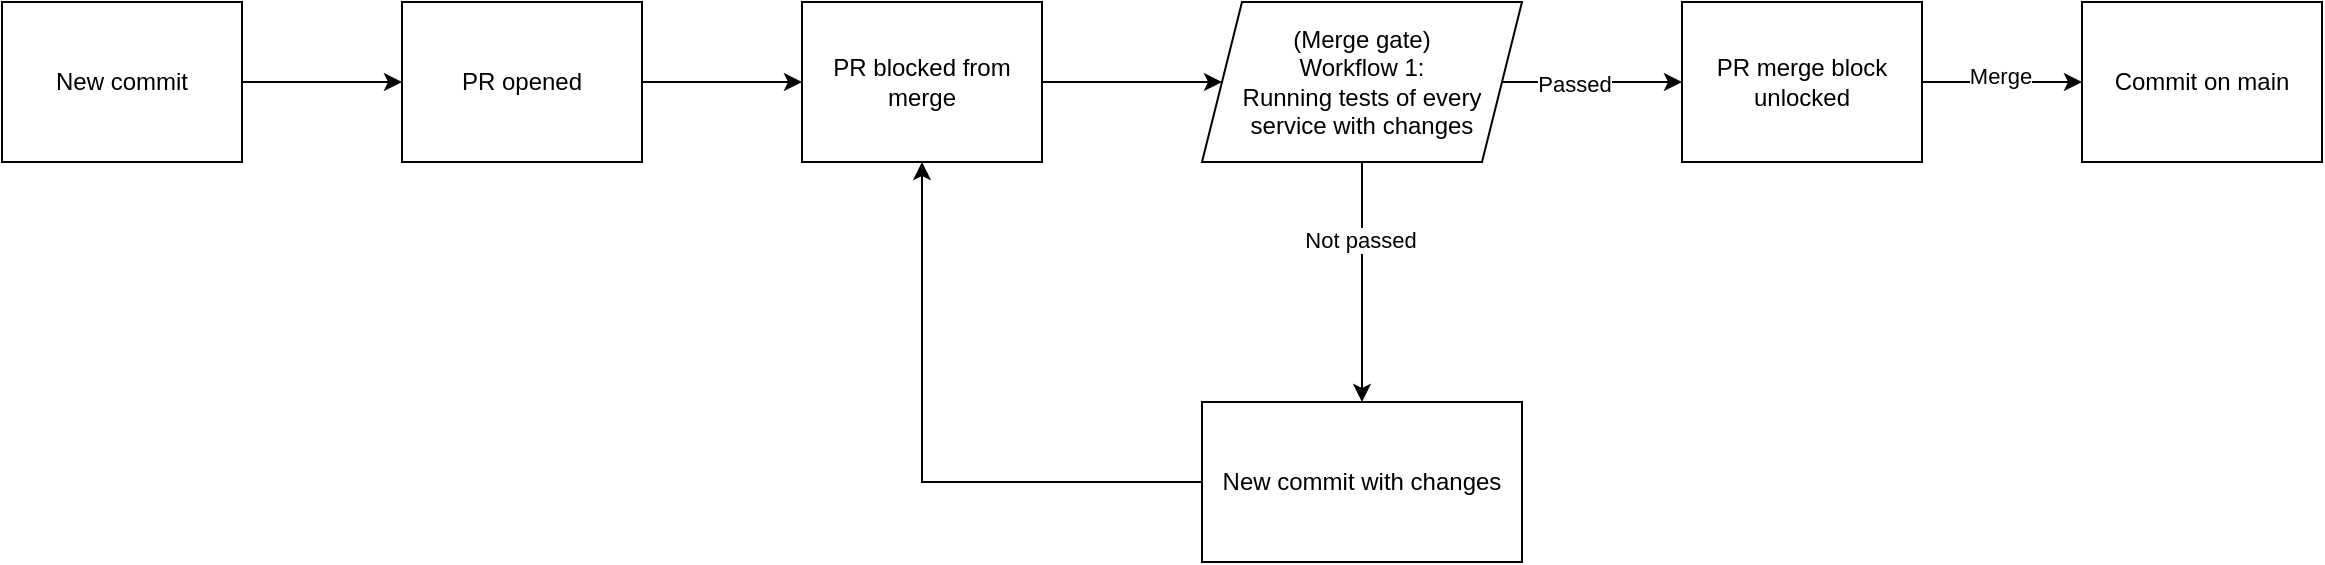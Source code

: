 <mxfile>
    <diagram name="Strona-1" id="0rxzClErRg4FRIJjoY4H">
        <mxGraphModel dx="1296" dy="807" grid="1" gridSize="10" guides="1" tooltips="1" connect="1" arrows="1" fold="1" page="1" pageScale="1" pageWidth="850" pageHeight="1100" math="0" shadow="0">
            <root>
                <mxCell id="0"/>
                <mxCell id="1" parent="0"/>
                <mxCell id="hI-XZIwANa7J9hPfzNEB-29" style="edgeStyle=orthogonalEdgeStyle;rounded=0;orthogonalLoop=1;jettySize=auto;html=1;entryX=0.5;entryY=0;entryDx=0;entryDy=0;exitX=0.5;exitY=1;exitDx=0;exitDy=0;" parent="1" source="hI-XZIwANa7J9hPfzNEB-6" target="hI-XZIwANa7J9hPfzNEB-33" edge="1">
                    <mxGeometry relative="1" as="geometry">
                        <mxPoint x="730" y="370" as="sourcePoint"/>
                        <mxPoint x="680" y="340" as="targetPoint"/>
                        <Array as="points">
                            <mxPoint x="720" y="480"/>
                            <mxPoint x="720" y="480"/>
                        </Array>
                    </mxGeometry>
                </mxCell>
                <mxCell id="hI-XZIwANa7J9hPfzNEB-37" value="Not passed" style="edgeLabel;html=1;align=center;verticalAlign=middle;resizable=0;points=[];" parent="hI-XZIwANa7J9hPfzNEB-29" vertex="1" connectable="0">
                    <mxGeometry x="-0.357" y="-1" relative="1" as="geometry">
                        <mxPoint as="offset"/>
                    </mxGeometry>
                </mxCell>
                <mxCell id="5" style="edgeStyle=none;html=1;exitX=1;exitY=0.5;exitDx=0;exitDy=0;entryX=0;entryY=0.5;entryDx=0;entryDy=0;" edge="1" parent="1" source="hI-XZIwANa7J9hPfzNEB-6" target="hI-XZIwANa7J9hPfzNEB-25">
                    <mxGeometry relative="1" as="geometry"/>
                </mxCell>
                <mxCell id="6" value="Passed" style="edgeLabel;html=1;align=center;verticalAlign=middle;resizable=0;points=[];" vertex="1" connectable="0" parent="5">
                    <mxGeometry x="-0.209" y="-1" relative="1" as="geometry">
                        <mxPoint as="offset"/>
                    </mxGeometry>
                </mxCell>
                <mxCell id="hI-XZIwANa7J9hPfzNEB-6" value="(Merge gate)&lt;div&gt;Workflow 1:&lt;br&gt;&lt;div&gt;Running tests of every service with changes&lt;/div&gt;&lt;/div&gt;" style="shape=parallelogram;perimeter=parallelogramPerimeter;whiteSpace=wrap;html=1;fixedSize=1;" parent="1" vertex="1">
                    <mxGeometry x="640" y="280" width="160" height="80" as="geometry"/>
                </mxCell>
                <mxCell id="hI-XZIwANa7J9hPfzNEB-15" style="edgeStyle=orthogonalEdgeStyle;rounded=0;orthogonalLoop=1;jettySize=auto;html=1;exitX=1;exitY=0.5;exitDx=0;exitDy=0;entryX=0;entryY=0.5;entryDx=0;entryDy=0;" parent="1" source="hI-XZIwANa7J9hPfzNEB-9" target="hI-XZIwANa7J9hPfzNEB-14" edge="1">
                    <mxGeometry relative="1" as="geometry"/>
                </mxCell>
                <mxCell id="hI-XZIwANa7J9hPfzNEB-9" value="PR opened" style="rounded=0;whiteSpace=wrap;html=1;" parent="1" vertex="1">
                    <mxGeometry x="240" y="280" width="120" height="80" as="geometry"/>
                </mxCell>
                <mxCell id="3" style="edgeStyle=none;html=1;exitX=1;exitY=0.5;exitDx=0;exitDy=0;entryX=0;entryY=0.5;entryDx=0;entryDy=0;" edge="1" parent="1" source="hI-XZIwANa7J9hPfzNEB-1" target="hI-XZIwANa7J9hPfzNEB-9">
                    <mxGeometry relative="1" as="geometry"/>
                </mxCell>
                <mxCell id="hI-XZIwANa7J9hPfzNEB-1" value="New commit" style="rounded=0;whiteSpace=wrap;html=1;" parent="1" vertex="1">
                    <mxGeometry x="40" y="280" width="120" height="80" as="geometry"/>
                </mxCell>
                <mxCell id="hI-XZIwANa7J9hPfzNEB-16" style="edgeStyle=orthogonalEdgeStyle;rounded=0;orthogonalLoop=1;jettySize=auto;html=1;exitX=1;exitY=0.5;exitDx=0;exitDy=0;entryX=0;entryY=0.5;entryDx=0;entryDy=0;" parent="1" source="hI-XZIwANa7J9hPfzNEB-14" target="hI-XZIwANa7J9hPfzNEB-6" edge="1">
                    <mxGeometry relative="1" as="geometry"/>
                </mxCell>
                <mxCell id="hI-XZIwANa7J9hPfzNEB-14" value="PR blocked from merge" style="rounded=0;whiteSpace=wrap;html=1;" parent="1" vertex="1">
                    <mxGeometry x="440" y="280" width="120" height="80" as="geometry"/>
                </mxCell>
                <mxCell id="hI-XZIwANa7J9hPfzNEB-26" style="edgeStyle=orthogonalEdgeStyle;rounded=0;orthogonalLoop=1;jettySize=auto;html=1;exitX=1;exitY=0.5;exitDx=0;exitDy=0;entryX=0;entryY=0.5;entryDx=0;entryDy=0;" parent="1" source="hI-XZIwANa7J9hPfzNEB-25" edge="1" target="hI-XZIwANa7J9hPfzNEB-28">
                    <mxGeometry relative="1" as="geometry">
                        <mxPoint x="499.529" y="100.0" as="targetPoint"/>
                    </mxGeometry>
                </mxCell>
                <mxCell id="hI-XZIwANa7J9hPfzNEB-27" value="Merge" style="edgeLabel;html=1;align=center;verticalAlign=middle;resizable=0;points=[];" parent="hI-XZIwANa7J9hPfzNEB-26" vertex="1" connectable="0">
                    <mxGeometry x="-0.034" y="3" relative="1" as="geometry">
                        <mxPoint as="offset"/>
                    </mxGeometry>
                </mxCell>
                <mxCell id="hI-XZIwANa7J9hPfzNEB-25" value="PR merge block unlocked" style="rounded=0;whiteSpace=wrap;html=1;" parent="1" vertex="1">
                    <mxGeometry x="880" y="280" width="120" height="80" as="geometry"/>
                </mxCell>
                <mxCell id="hI-XZIwANa7J9hPfzNEB-28" value="Commit on main" style="rounded=0;whiteSpace=wrap;html=1;" parent="1" vertex="1">
                    <mxGeometry x="1080" y="280" width="120" height="80" as="geometry"/>
                </mxCell>
                <mxCell id="hI-XZIwANa7J9hPfzNEB-36" style="edgeStyle=orthogonalEdgeStyle;rounded=0;orthogonalLoop=1;jettySize=auto;html=1;exitX=0;exitY=0.5;exitDx=0;exitDy=0;entryX=0.5;entryY=1;entryDx=0;entryDy=0;" parent="1" source="hI-XZIwANa7J9hPfzNEB-33" target="hI-XZIwANa7J9hPfzNEB-14" edge="1">
                    <mxGeometry relative="1" as="geometry">
                        <mxPoint x="659.529" y="510" as="targetPoint"/>
                    </mxGeometry>
                </mxCell>
                <mxCell id="hI-XZIwANa7J9hPfzNEB-33" value="New commit with changes" style="rounded=0;whiteSpace=wrap;html=1;" parent="1" vertex="1">
                    <mxGeometry x="640" y="480" width="160" height="80" as="geometry"/>
                </mxCell>
            </root>
        </mxGraphModel>
    </diagram>
</mxfile>
